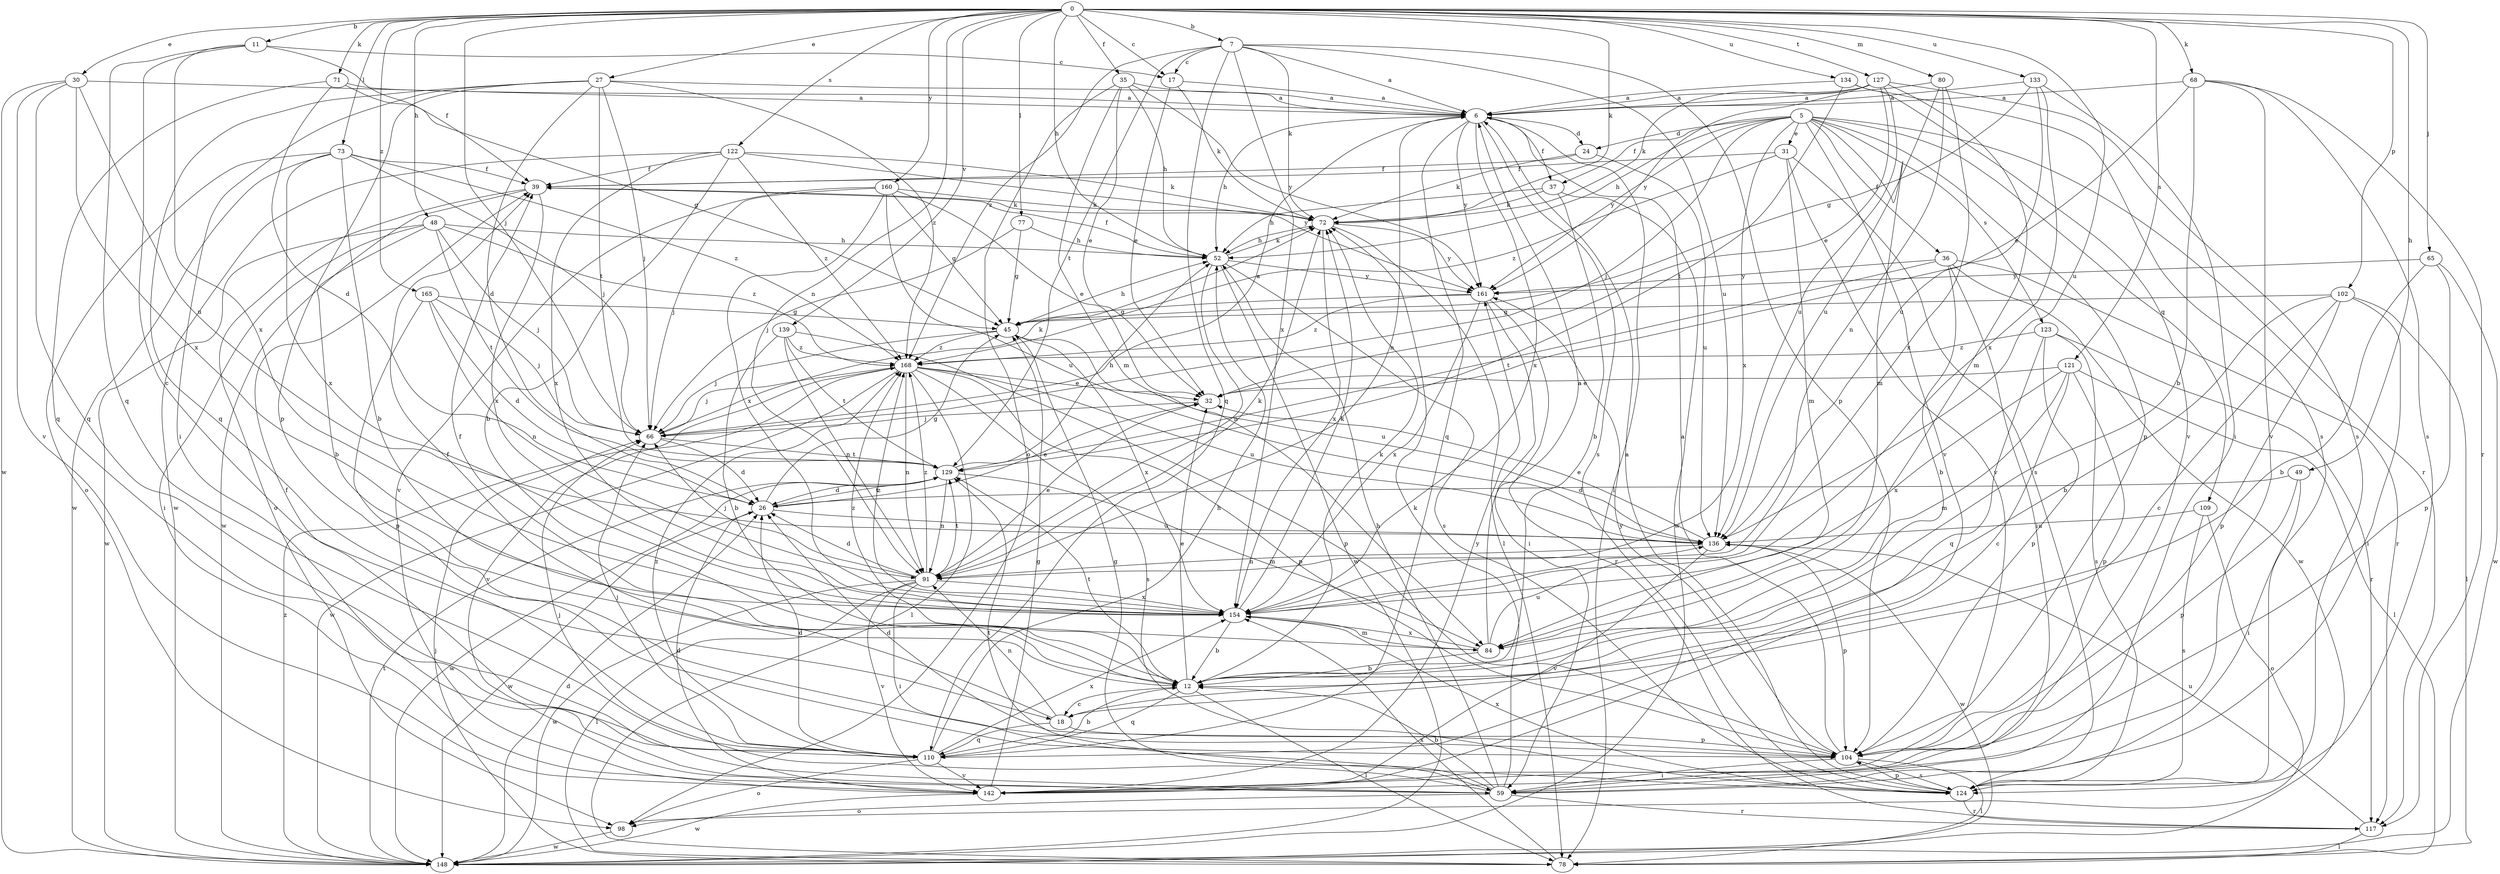 strict digraph  {
0;
5;
6;
7;
11;
12;
17;
18;
24;
26;
27;
30;
31;
32;
35;
36;
37;
39;
45;
48;
49;
52;
59;
65;
66;
68;
71;
72;
73;
77;
78;
80;
84;
91;
98;
102;
104;
109;
110;
117;
121;
122;
123;
124;
127;
129;
133;
134;
136;
139;
142;
148;
154;
160;
161;
165;
168;
0 -> 7  [label=b];
0 -> 11  [label=b];
0 -> 17  [label=c];
0 -> 27  [label=e];
0 -> 30  [label=e];
0 -> 35  [label=f];
0 -> 48  [label=h];
0 -> 49  [label=h];
0 -> 52  [label=h];
0 -> 65  [label=j];
0 -> 66  [label=j];
0 -> 68  [label=k];
0 -> 71  [label=k];
0 -> 72  [label=k];
0 -> 73  [label=l];
0 -> 77  [label=l];
0 -> 80  [label=m];
0 -> 91  [label=n];
0 -> 102  [label=p];
0 -> 121  [label=s];
0 -> 122  [label=s];
0 -> 127  [label=t];
0 -> 133  [label=u];
0 -> 134  [label=u];
0 -> 136  [label=u];
0 -> 139  [label=v];
0 -> 160  [label=y];
0 -> 165  [label=z];
5 -> 24  [label=d];
5 -> 31  [label=e];
5 -> 36  [label=f];
5 -> 37  [label=f];
5 -> 52  [label=h];
5 -> 66  [label=j];
5 -> 84  [label=m];
5 -> 104  [label=p];
5 -> 109  [label=q];
5 -> 117  [label=r];
5 -> 123  [label=s];
5 -> 142  [label=v];
5 -> 154  [label=x];
5 -> 161  [label=y];
6 -> 24  [label=d];
6 -> 37  [label=f];
6 -> 52  [label=h];
6 -> 78  [label=l];
6 -> 91  [label=n];
6 -> 110  [label=q];
6 -> 124  [label=s];
6 -> 154  [label=x];
6 -> 161  [label=y];
7 -> 6  [label=a];
7 -> 17  [label=c];
7 -> 72  [label=k];
7 -> 104  [label=p];
7 -> 110  [label=q];
7 -> 129  [label=t];
7 -> 136  [label=u];
7 -> 154  [label=x];
7 -> 168  [label=z];
11 -> 17  [label=c];
11 -> 18  [label=c];
11 -> 39  [label=f];
11 -> 110  [label=q];
11 -> 154  [label=x];
12 -> 18  [label=c];
12 -> 32  [label=e];
12 -> 39  [label=f];
12 -> 72  [label=k];
12 -> 78  [label=l];
12 -> 110  [label=q];
12 -> 129  [label=t];
17 -> 6  [label=a];
17 -> 32  [label=e];
17 -> 72  [label=k];
18 -> 39  [label=f];
18 -> 91  [label=n];
18 -> 104  [label=p];
18 -> 110  [label=q];
24 -> 39  [label=f];
24 -> 72  [label=k];
24 -> 136  [label=u];
26 -> 32  [label=e];
26 -> 45  [label=g];
26 -> 129  [label=t];
26 -> 136  [label=u];
26 -> 148  [label=w];
27 -> 6  [label=a];
27 -> 26  [label=d];
27 -> 59  [label=i];
27 -> 66  [label=j];
27 -> 104  [label=p];
27 -> 110  [label=q];
27 -> 129  [label=t];
27 -> 168  [label=z];
30 -> 6  [label=a];
30 -> 110  [label=q];
30 -> 136  [label=u];
30 -> 142  [label=v];
30 -> 148  [label=w];
30 -> 154  [label=x];
31 -> 39  [label=f];
31 -> 84  [label=m];
31 -> 124  [label=s];
31 -> 142  [label=v];
31 -> 168  [label=z];
32 -> 66  [label=j];
35 -> 6  [label=a];
35 -> 32  [label=e];
35 -> 52  [label=h];
35 -> 84  [label=m];
35 -> 98  [label=o];
35 -> 161  [label=y];
36 -> 12  [label=b];
36 -> 59  [label=i];
36 -> 117  [label=r];
36 -> 129  [label=t];
36 -> 148  [label=w];
36 -> 161  [label=y];
37 -> 12  [label=b];
37 -> 52  [label=h];
37 -> 72  [label=k];
37 -> 148  [label=w];
39 -> 72  [label=k];
39 -> 98  [label=o];
39 -> 148  [label=w];
39 -> 154  [label=x];
45 -> 52  [label=h];
45 -> 66  [label=j];
45 -> 136  [label=u];
45 -> 154  [label=x];
45 -> 168  [label=z];
48 -> 12  [label=b];
48 -> 52  [label=h];
48 -> 59  [label=i];
48 -> 66  [label=j];
48 -> 129  [label=t];
48 -> 148  [label=w];
48 -> 168  [label=z];
49 -> 26  [label=d];
49 -> 59  [label=i];
49 -> 104  [label=p];
52 -> 39  [label=f];
52 -> 72  [label=k];
52 -> 91  [label=n];
52 -> 124  [label=s];
52 -> 148  [label=w];
52 -> 161  [label=y];
59 -> 12  [label=b];
59 -> 39  [label=f];
59 -> 45  [label=g];
59 -> 52  [label=h];
59 -> 66  [label=j];
59 -> 72  [label=k];
59 -> 98  [label=o];
59 -> 117  [label=r];
65 -> 12  [label=b];
65 -> 104  [label=p];
65 -> 148  [label=w];
65 -> 161  [label=y];
66 -> 6  [label=a];
66 -> 26  [label=d];
66 -> 72  [label=k];
66 -> 129  [label=t];
68 -> 6  [label=a];
68 -> 12  [label=b];
68 -> 32  [label=e];
68 -> 117  [label=r];
68 -> 124  [label=s];
68 -> 142  [label=v];
71 -> 6  [label=a];
71 -> 26  [label=d];
71 -> 45  [label=g];
71 -> 110  [label=q];
72 -> 52  [label=h];
72 -> 78  [label=l];
72 -> 154  [label=x];
72 -> 161  [label=y];
73 -> 12  [label=b];
73 -> 39  [label=f];
73 -> 66  [label=j];
73 -> 98  [label=o];
73 -> 148  [label=w];
73 -> 154  [label=x];
73 -> 168  [label=z];
77 -> 45  [label=g];
77 -> 52  [label=h];
77 -> 66  [label=j];
78 -> 66  [label=j];
78 -> 154  [label=x];
80 -> 6  [label=a];
80 -> 91  [label=n];
80 -> 136  [label=u];
80 -> 154  [label=x];
84 -> 6  [label=a];
84 -> 12  [label=b];
84 -> 136  [label=u];
84 -> 154  [label=x];
84 -> 168  [label=z];
91 -> 26  [label=d];
91 -> 32  [label=e];
91 -> 59  [label=i];
91 -> 66  [label=j];
91 -> 72  [label=k];
91 -> 78  [label=l];
91 -> 129  [label=t];
91 -> 142  [label=v];
91 -> 148  [label=w];
91 -> 154  [label=x];
91 -> 168  [label=z];
98 -> 148  [label=w];
102 -> 12  [label=b];
102 -> 18  [label=c];
102 -> 45  [label=g];
102 -> 59  [label=i];
102 -> 78  [label=l];
102 -> 104  [label=p];
104 -> 6  [label=a];
104 -> 26  [label=d];
104 -> 59  [label=i];
104 -> 78  [label=l];
104 -> 124  [label=s];
104 -> 161  [label=y];
109 -> 98  [label=o];
109 -> 124  [label=s];
109 -> 136  [label=u];
110 -> 12  [label=b];
110 -> 26  [label=d];
110 -> 52  [label=h];
110 -> 66  [label=j];
110 -> 98  [label=o];
110 -> 142  [label=v];
110 -> 154  [label=x];
110 -> 168  [label=z];
117 -> 78  [label=l];
117 -> 136  [label=u];
121 -> 18  [label=c];
121 -> 32  [label=e];
121 -> 78  [label=l];
121 -> 84  [label=m];
121 -> 104  [label=p];
121 -> 154  [label=x];
122 -> 12  [label=b];
122 -> 39  [label=f];
122 -> 72  [label=k];
122 -> 148  [label=w];
122 -> 154  [label=x];
122 -> 161  [label=y];
122 -> 168  [label=z];
123 -> 104  [label=p];
123 -> 110  [label=q];
123 -> 117  [label=r];
123 -> 124  [label=s];
123 -> 168  [label=z];
124 -> 6  [label=a];
124 -> 104  [label=p];
124 -> 117  [label=r];
124 -> 129  [label=t];
124 -> 154  [label=x];
127 -> 6  [label=a];
127 -> 32  [label=e];
127 -> 72  [label=k];
127 -> 84  [label=m];
127 -> 124  [label=s];
127 -> 136  [label=u];
127 -> 161  [label=y];
129 -> 26  [label=d];
129 -> 52  [label=h];
129 -> 84  [label=m];
129 -> 91  [label=n];
129 -> 148  [label=w];
133 -> 6  [label=a];
133 -> 45  [label=g];
133 -> 59  [label=i];
133 -> 136  [label=u];
133 -> 154  [label=x];
134 -> 6  [label=a];
134 -> 124  [label=s];
134 -> 129  [label=t];
134 -> 142  [label=v];
136 -> 32  [label=e];
136 -> 91  [label=n];
136 -> 104  [label=p];
136 -> 142  [label=v];
136 -> 148  [label=w];
139 -> 12  [label=b];
139 -> 91  [label=n];
139 -> 104  [label=p];
139 -> 129  [label=t];
139 -> 168  [label=z];
142 -> 26  [label=d];
142 -> 45  [label=g];
142 -> 148  [label=w];
142 -> 161  [label=y];
148 -> 26  [label=d];
148 -> 129  [label=t];
148 -> 168  [label=z];
154 -> 12  [label=b];
154 -> 72  [label=k];
154 -> 84  [label=m];
154 -> 168  [label=z];
160 -> 32  [label=e];
160 -> 45  [label=g];
160 -> 66  [label=j];
160 -> 72  [label=k];
160 -> 136  [label=u];
160 -> 142  [label=v];
160 -> 154  [label=x];
161 -> 45  [label=g];
161 -> 59  [label=i];
161 -> 117  [label=r];
161 -> 154  [label=x];
161 -> 168  [label=z];
165 -> 26  [label=d];
165 -> 45  [label=g];
165 -> 66  [label=j];
165 -> 91  [label=n];
165 -> 104  [label=p];
168 -> 32  [label=e];
168 -> 66  [label=j];
168 -> 78  [label=l];
168 -> 91  [label=n];
168 -> 104  [label=p];
168 -> 124  [label=s];
168 -> 136  [label=u];
168 -> 142  [label=v];
168 -> 148  [label=w];
}
